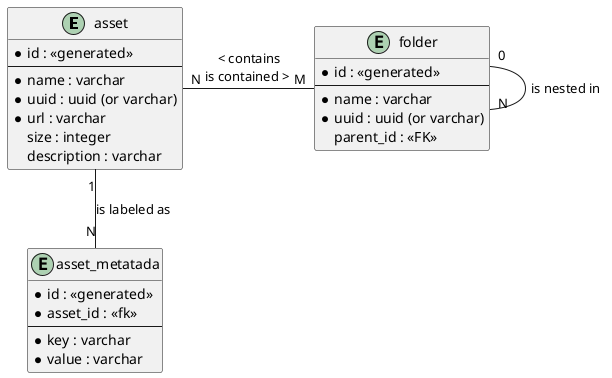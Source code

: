 @startuml



entity asset {
    * id : <<generated>>
    ---
    * name : varchar
    * uuid : uuid (or varchar)
    * url : varchar
    size : integer
    description : varchar
}

entity folder {
    * id : <<generated>>
    ---
    * name : varchar
    * uuid : uuid (or varchar)
    parent_id : <<FK>>
}


entity asset_metatada {
    * id : <<generated>>
    * asset_id : <<fk>>
    ---
    * key : varchar
    * value : varchar
}

folder "0"--"N" folder : is nested in 
asset "N"-right-"M" folder : " < contains \n is contained >  "
asset "1"--"N" asset_metatada : is labeled as

@enduml